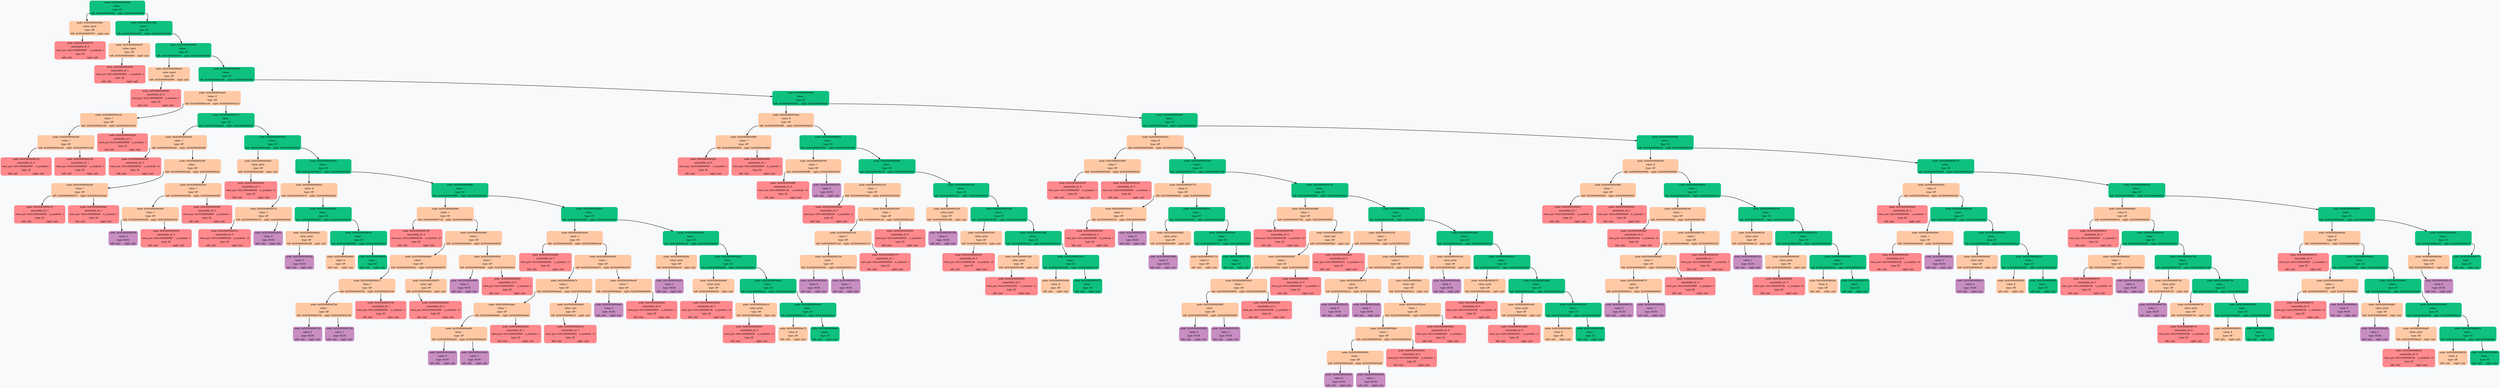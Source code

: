 digraph G {
	rankdir = HR;
	bgcolor="#F7F9FB"
	 node0x503000003f40 [shape=Mrecord; style=filled; color=" #0ec17f"; label =  "{node: 0x503000003f40 | value: ; | type: ST | {<left>left: 0x503000003fa0 | <right>right: 0x503000003fd0}  }" ];
	 node0x503000003f40:<left> -> node0x503000003fa0 [style=bold; weight=1000; ];
	 node0x503000003f40:<right> -> node0x503000003fd0 [style=bold; weight=1000; ];
	 node0x503000003fa0 [shape=Mrecord; style=filled; color=" #FFC9A5"; label =  "{node: 0x503000003fa0 | value: input | type: OP | {<left>left: 0x503000003f70 | <right>right: (nil)}  }" ];
	 node0x503000003fa0:<left> -> node0x503000003f70 [style=bold; weight=1000; ];
	 node0x503000003f70 [shape=Mrecord; style=filled; color="#FF898D"; label =  "{node: 0x503000003f70 | nametable_id: 0 | {start_pos: 0x51c000000087 | n_symbols: 1} | type: ID | {<left>left: (nil) | <right>right: (nil)}  }" ];
	 node0x503000003fd0 [shape=Mrecord; style=filled; color=" #0ec17f"; label =  "{node: 0x503000003fd0 | value: ; | type: ST | {<left>left: 0x503000004030 | <right>right: 0x503000004060}  }" ];
	 node0x503000003fd0:<left> -> node0x503000004030 [style=bold; weight=1000; ];
	 node0x503000003fd0:<right> -> node0x503000004060 [style=bold; weight=1000; ];
	 node0x503000004030 [shape=Mrecord; style=filled; color=" #FFC9A5"; label =  "{node: 0x503000004030 | value: input | type: OP | {<left>left: 0x503000004000 | <right>right: (nil)}  }" ];
	 node0x503000004030:<left> -> node0x503000004000 [style=bold; weight=1000; ];
	 node0x503000004000 [shape=Mrecord; style=filled; color="#FF898D"; label =  "{node: 0x503000004000 | nametable_id: 1 | {start_pos: 0x51c000000093 | n_symbols: 1} | type: ID | {<left>left: (nil) | <right>right: (nil)}  }" ];
	 node0x503000004060 [shape=Mrecord; style=filled; color=" #0ec17f"; label =  "{node: 0x503000004060 | value: ; | type: ST | {<left>left: 0x5030000040c0 | <right>right: 0x5030000040f0}  }" ];
	 node0x503000004060:<left> -> node0x5030000040c0 [style=bold; weight=1000; ];
	 node0x503000004060:<right> -> node0x5030000040f0 [style=bold; weight=1000; ];
	 node0x5030000040c0 [shape=Mrecord; style=filled; color=" #FFC9A5"; label =  "{node: 0x5030000040c0 | value: input | type: OP | {<left>left: 0x503000004090 | <right>right: (nil)}  }" ];
	 node0x5030000040c0:<left> -> node0x503000004090 [style=bold; weight=1000; ];
	 node0x503000004090 [shape=Mrecord; style=filled; color="#FF898D"; label =  "{node: 0x503000004090 | nametable_id: 2 | {start_pos: 0x51c00000009f | n_symbols: 1} | type: ID | {<left>left: (nil) | <right>right: (nil)}  }" ];
	 node0x5030000040f0 [shape=Mrecord; style=filled; color=" #0ec17f"; label =  "{node: 0x5030000040f0 | value: ; | type: ST | {<left>left: 0x503000004ed0 | <right>right: 0x503000004f00}  }" ];
	 node0x5030000040f0:<left> -> node0x503000004ed0 [style=bold; weight=1000; ];
	 node0x5030000040f0:<right> -> node0x503000004f00 [style=bold; weight=1000; ];
	 node0x503000004ed0 [shape=Mrecord; style=filled; color=" #FFC9A5"; label =  "{node: 0x503000004ed0 | value: if | type: OP | {<left>left: 0x5030000041e0 | <right>right: 0x503000004210}  }" ];
	 node0x503000004ed0:<left> -> node0x5030000041e0 [style=bold; weight=1000; ];
	 node0x503000004ed0:<right> -> node0x503000004210 [style=bold; weight=1000; ];
	 node0x5030000041e0 [shape=Mrecord; style=filled; color=" #FFC9A5"; label =  "{node: 0x5030000041e0 | value: * | type: OP | {<left>left: 0x503000004180 | <right>right: 0x5030000041b0}  }" ];
	 node0x5030000041e0:<left> -> node0x503000004180 [style=bold; weight=1000; ];
	 node0x5030000041e0:<right> -> node0x5030000041b0 [style=bold; weight=1000; ];
	 node0x503000004180 [shape=Mrecord; style=filled; color=" #FFC9A5"; label =  "{node: 0x503000004180 | value: * | type: OP | {<left>left: 0x503000004120 | <right>right: 0x503000004150}  }" ];
	 node0x503000004180:<left> -> node0x503000004120 [style=bold; weight=1000; ];
	 node0x503000004180:<right> -> node0x503000004150 [style=bold; weight=1000; ];
	 node0x503000004120 [shape=Mrecord; style=filled; color="#FF898D"; label =  "{node: 0x503000004120 | nametable_id: 0 | {start_pos: 0x51c000000087 | n_symbols: 1} | type: ID | {<left>left: (nil) | <right>right: (nil)}  }" ];
	 node0x503000004150 [shape=Mrecord; style=filled; color="#FF898D"; label =  "{node: 0x503000004150 | nametable_id: 1 | {start_pos: 0x51c000000093 | n_symbols: 1} | type: ID | {<left>left: (nil) | <right>right: (nil)}  }" ];
	 node0x5030000041b0 [shape=Mrecord; style=filled; color="#FF898D"; label =  "{node: 0x5030000041b0 | nametable_id: 2 | {start_pos: 0x51c00000009f | n_symbols: 1} | type: ID | {<left>left: (nil) | <right>right: (nil)}  }" ];
	 node0x503000004210 [shape=Mrecord; style=filled; color=" #0ec17f"; label =  "{node: 0x503000004210 | value: ; | type: ST | {<left>left: 0x503000004420 | <right>right: 0x503000004450}  }" ];
	 node0x503000004210:<left> -> node0x503000004420 [style=bold; weight=1000; ];
	 node0x503000004210:<right> -> node0x503000004450 [style=bold; weight=1000; ];
	 node0x503000004420 [shape=Mrecord; style=filled; color=" #FFC9A5"; label =  "{node: 0x503000004420 | value: = | type: OP | {<left>left: 0x503000004240 | <right>right: 0x5030000043f0}  }" ];
	 node0x503000004420:<left> -> node0x503000004240 [style=bold; weight=1000; ];
	 node0x503000004420:<right> -> node0x5030000043f0 [style=bold; weight=1000; ];
	 node0x503000004240 [shape=Mrecord; style=filled; color="#FF898D"; label =  "{node: 0x503000004240 | nametable_id: 3 | {start_pos: 0x51c0000000d3 | n_symbols: 12} | type: ID | {<left>left: (nil) | <right>right: (nil)}  }" ];
	 node0x5030000043f0 [shape=Mrecord; style=filled; color=" #FFC9A5"; label =  "{node: 0x5030000043f0 | value: - | type: OP | {<left>left: 0x5030000042d0 | <right>right: 0x5030000043c0}  }" ];
	 node0x5030000043f0:<left> -> node0x5030000042d0 [style=bold; weight=1000; ];
	 node0x5030000043f0:<right> -> node0x5030000043c0 [style=bold; weight=1000; ];
	 node0x5030000042d0 [shape=Mrecord; style=filled; color=" #FFC9A5"; label =  "{node: 0x5030000042d0 | value: * | type: OP | {<left>left: 0x503000004270 | <right>right: 0x5030000042a0}  }" ];
	 node0x5030000042d0:<left> -> node0x503000004270 [style=bold; weight=1000; ];
	 node0x5030000042d0:<right> -> node0x5030000042a0 [style=bold; weight=1000; ];
	 node0x503000004270 [shape=Mrecord; style=filled; color="#FF898D"; label =  "{node: 0x503000004270 | nametable_id: 1 | {start_pos: 0x51c000000093 | n_symbols: 1} | type: ID | {<left>left: (nil) | <right>right: (nil)}  }" ];
	 node0x5030000042a0 [shape=Mrecord; style=filled; color="#FF898D"; label =  "{node: 0x5030000042a0 | nametable_id: 1 | {start_pos: 0x51c000000093 | n_symbols: 1} | type: ID | {<left>left: (nil) | <right>right: (nil)}  }" ];
	 node0x5030000043c0 [shape=Mrecord; style=filled; color=" #FFC9A5"; label =  "{node: 0x5030000043c0 | value: * | type: OP | {<left>left: 0x503000004360 | <right>right: 0x503000004390}  }" ];
	 node0x5030000043c0:<left> -> node0x503000004360 [style=bold; weight=1000; ];
	 node0x5030000043c0:<right> -> node0x503000004390 [style=bold; weight=1000; ];
	 node0x503000004360 [shape=Mrecord; style=filled; color=" #FFC9A5"; label =  "{node: 0x503000004360 | value: * | type: OP | {<left>left: 0x503000004300 | <right>right: 0x503000004330}  }" ];
	 node0x503000004360:<left> -> node0x503000004300 [style=bold; weight=1000; ];
	 node0x503000004360:<right> -> node0x503000004330 [style=bold; weight=1000; ];
	 node0x503000004300 [shape=Mrecord; style=filled; color="#C88DC2"; label =  "{node: 0x503000004300 | value: 4 | type: NUM | {<left>left: (nil) | <right>right: (nil)}  }" ];
	 node0x503000004330 [shape=Mrecord; style=filled; color="#FF898D"; label =  "{node: 0x503000004330 | nametable_id: 0 | {start_pos: 0x51c000000087 | n_symbols: 1} | type: ID | {<left>left: (nil) | <right>right: (nil)}  }" ];
	 node0x503000004390 [shape=Mrecord; style=filled; color="#FF898D"; label =  "{node: 0x503000004390 | nametable_id: 2 | {start_pos: 0x51c00000009f | n_symbols: 1} | type: ID | {<left>left: (nil) | <right>right: (nil)}  }" ];
	 node0x503000004450 [shape=Mrecord; style=filled; color=" #0ec17f"; label =  "{node: 0x503000004450 | value: ; | type: ST | {<left>left: 0x5030000044b0 | <right>right: 0x5030000044e0}  }" ];
	 node0x503000004450:<left> -> node0x5030000044b0 [style=bold; weight=1000; ];
	 node0x503000004450:<right> -> node0x5030000044e0 [style=bold; weight=1000; ];
	 node0x5030000044b0 [shape=Mrecord; style=filled; color=" #FFC9A5"; label =  "{node: 0x5030000044b0 | value: print | type: OP | {<left>left: 0x503000004480 | <right>right: (nil)}  }" ];
	 node0x5030000044b0:<left> -> node0x503000004480 [style=bold; weight=1000; ];
	 node0x503000004480 [shape=Mrecord; style=filled; color="#FF898D"; label =  "{node: 0x503000004480 | nametable_id: 3 | {start_pos: 0x51c0000000d3 | n_symbols: 12} | type: ID | {<left>left: (nil) | <right>right: (nil)}  }" ];
	 node0x5030000044e0 [shape=Mrecord; style=filled; color=" #0ec17f"; label =  "{node: 0x5030000044e0 | value: ; | type: ST | {<left>left: 0x5030000046c0 | <right>right: 0x5030000046f0}  }" ];
	 node0x5030000044e0:<left> -> node0x5030000046c0 [style=bold; weight=1000; ];
	 node0x5030000044e0:<right> -> node0x5030000046f0 [style=bold; weight=1000; ];
	 node0x5030000046c0 [shape=Mrecord; style=filled; color=" #FFC9A5"; label =  "{node: 0x5030000046c0 | value: if | type: OP | {<left>left: 0x503000004570 | <right>right: 0x5030000045a0}  }" ];
	 node0x5030000046c0:<left> -> node0x503000004570 [style=bold; weight=1000; ];
	 node0x5030000046c0:<right> -> node0x5030000045a0 [style=bold; weight=1000; ];
	 node0x503000004570 [shape=Mrecord; style=filled; color=" #FFC9A5"; label =  "{node: 0x503000004570 | value: \> | type: OP | {<left>left: 0x503000004510 | <right>right: 0x503000004540}  }" ];
	 node0x503000004570:<left> -> node0x503000004510 [style=bold; weight=1000; ];
	 node0x503000004570:<right> -> node0x503000004540 [style=bold; weight=1000; ];
	 node0x503000004510 [shape=Mrecord; style=filled; color="#FF898D"; label =  "{node: 0x503000004510 | nametable_id: 3 | {start_pos: 0x51c0000000d3 | n_symbols: 12} | type: ID | {<left>left: (nil) | <right>right: (nil)}  }" ];
	 node0x503000004540 [shape=Mrecord; style=filled; color="#C88DC2"; label =  "{node: 0x503000004540 | value: 0 | type: NUM | {<left>left: (nil) | <right>right: (nil)}  }" ];
	 node0x5030000045a0 [shape=Mrecord; style=filled; color=" #0ec17f"; label =  "{node: 0x5030000045a0 | value: ; | type: ST | {<left>left: 0x503000004600 | <right>right: 0x503000004630}  }" ];
	 node0x5030000045a0:<left> -> node0x503000004600 [style=bold; weight=1000; ];
	 node0x5030000045a0:<right> -> node0x503000004630 [style=bold; weight=1000; ];
	 node0x503000004600 [shape=Mrecord; style=filled; color=" #FFC9A5"; label =  "{node: 0x503000004600 | value: print | type: OP | {<left>left: 0x5030000045d0 | <right>right: (nil)}  }" ];
	 node0x503000004600:<left> -> node0x5030000045d0 [style=bold; weight=1000; ];
	 node0x5030000045d0 [shape=Mrecord; style=filled; color="#C88DC2"; label =  "{node: 0x5030000045d0 | value: 0 | type: NUM | {<left>left: (nil) | <right>right: (nil)}  }" ];
	 node0x503000004630 [shape=Mrecord; style=filled; color=" #0ec17f"; label =  "{node: 0x503000004630 | value: ; | type: ST | {<left>left: 0x503000004660 | <right>right: 0x503000004690}  }" ];
	 node0x503000004630:<left> -> node0x503000004660 [style=bold; weight=1000; ];
	 node0x503000004630:<right> -> node0x503000004690 [style=bold; weight=1000; ];
	 node0x503000004660 [shape=Mrecord; style=filled; color=" #FFC9A5"; label =  "{node: 0x503000004660 | value: $ | type: OP | {<left>left: (nil) | <right>right: (nil)}  }" ];
	 node0x503000004690 [shape=Mrecord; style=filled; color=" #0ec17f"; label =  "{node: 0x503000004690 | value: ; | type: ST | {<left>left: (nil) | <right>right: (nil)}  }" ];
	 node0x5030000046f0 [shape=Mrecord; style=filled; color=" #0ec17f"; label =  "{node: 0x5030000046f0 | value: ; | type: ST | {<left>left: 0x503000004990 | <right>right: 0x5030000049c0}  }" ];
	 node0x5030000046f0:<left> -> node0x503000004990 [style=bold; weight=1000; ];
	 node0x5030000046f0:<right> -> node0x5030000049c0 [style=bold; weight=1000; ];
	 node0x503000004990 [shape=Mrecord; style=filled; color=" #FFC9A5"; label =  "{node: 0x503000004990 | value: = | type: OP | {<left>left: 0x503000004720 | <right>right: 0x503000004960}  }" ];
	 node0x503000004990:<left> -> node0x503000004720 [style=bold; weight=1000; ];
	 node0x503000004990:<right> -> node0x503000004960 [style=bold; weight=1000; ];
	 node0x503000004720 [shape=Mrecord; style=filled; color="#FF898D"; label =  "{node: 0x503000004720 | nametable_id: 4 | {start_pos: 0x51c00000019e | n_symbols: 10} | type: ID | {<left>left: (nil) | <right>right: (nil)}  }" ];
	 node0x503000004960 [shape=Mrecord; style=filled; color=" #FFC9A5"; label =  "{node: 0x503000004960 | value: / | type: OP | {<left>left: 0x5030000048a0 | <right>right: 0x503000004930}  }" ];
	 node0x503000004960:<left> -> node0x5030000048a0 [style=bold; weight=1000; ];
	 node0x503000004960:<right> -> node0x503000004930 [style=bold; weight=1000; ];
	 node0x5030000048a0 [shape=Mrecord; style=filled; color=" #FFC9A5"; label =  "{node: 0x5030000048a0 | value: - | type: OP | {<left>left: 0x503000004810 | <right>right: 0x503000004870}  }" ];
	 node0x5030000048a0:<left> -> node0x503000004810 [style=bold; weight=1000; ];
	 node0x5030000048a0:<right> -> node0x503000004870 [style=bold; weight=1000; ];
	 node0x503000004810 [shape=Mrecord; style=filled; color=" #FFC9A5"; label =  "{node: 0x503000004810 | value: * | type: OP | {<left>left: 0x5030000047b0 | <right>right: 0x5030000047e0}  }" ];
	 node0x503000004810:<left> -> node0x5030000047b0 [style=bold; weight=1000; ];
	 node0x503000004810:<right> -> node0x5030000047e0 [style=bold; weight=1000; ];
	 node0x5030000047b0 [shape=Mrecord; style=filled; color=" #FFC9A5"; label =  "{node: 0x5030000047b0 | value: - | type: OP | {<left>left: 0x503000004750 | <right>right: 0x503000004780}  }" ];
	 node0x5030000047b0:<left> -> node0x503000004750 [style=bold; weight=1000; ];
	 node0x5030000047b0:<right> -> node0x503000004780 [style=bold; weight=1000; ];
	 node0x503000004750 [shape=Mrecord; style=filled; color="#C88DC2"; label =  "{node: 0x503000004750 | value: 0 | type: NUM | {<left>left: (nil) | <right>right: (nil)}  }" ];
	 node0x503000004780 [shape=Mrecord; style=filled; color="#C88DC2"; label =  "{node: 0x503000004780 | value: 1 | type: NUM | {<left>left: (nil) | <right>right: (nil)}  }" ];
	 node0x5030000047e0 [shape=Mrecord; style=filled; color="#FF898D"; label =  "{node: 0x5030000047e0 | nametable_id: 1 | {start_pos: 0x51c000000093 | n_symbols: 1} | type: ID | {<left>left: (nil) | <right>right: (nil)}  }" ];
	 node0x503000004870 [shape=Mrecord; style=filled; color=" #FFC9A5"; label =  "{node: 0x503000004870 | value: sqrt | type: OP | {<left>left: 0x503000004840 | <right>right: (nil)}  }" ];
	 node0x503000004870:<left> -> node0x503000004840 [style=bold; weight=1000; ];
	 node0x503000004840 [shape=Mrecord; style=filled; color="#FF898D"; label =  "{node: 0x503000004840 | nametable_id: 3 | {start_pos: 0x51c0000000d3 | n_symbols: 12} | type: ID | {<left>left: (nil) | <right>right: (nil)}  }" ];
	 node0x503000004930 [shape=Mrecord; style=filled; color=" #FFC9A5"; label =  "{node: 0x503000004930 | value: * | type: OP | {<left>left: 0x5030000048d0 | <right>right: 0x503000004900}  }" ];
	 node0x503000004930:<left> -> node0x5030000048d0 [style=bold; weight=1000; ];
	 node0x503000004930:<right> -> node0x503000004900 [style=bold; weight=1000; ];
	 node0x5030000048d0 [shape=Mrecord; style=filled; color="#C88DC2"; label =  "{node: 0x5030000048d0 | value: 2 | type: NUM | {<left>left: (nil) | <right>right: (nil)}  }" ];
	 node0x503000004900 [shape=Mrecord; style=filled; color="#FF898D"; label =  "{node: 0x503000004900 | nametable_id: 0 | {start_pos: 0x51c000000087 | n_symbols: 1} | type: ID | {<left>left: (nil) | <right>right: (nil)}  }" ];
	 node0x5030000049c0 [shape=Mrecord; style=filled; color=" #0ec17f"; label =  "{node: 0x5030000049c0 | value: ; | type: ST | {<left>left: 0x503000004c60 | <right>right: 0x503000004c90}  }" ];
	 node0x5030000049c0:<left> -> node0x503000004c60 [style=bold; weight=1000; ];
	 node0x5030000049c0:<right> -> node0x503000004c90 [style=bold; weight=1000; ];
	 node0x503000004c60 [shape=Mrecord; style=filled; color=" #FFC9A5"; label =  "{node: 0x503000004c60 | value: = | type: OP | {<left>left: 0x5030000049f0 | <right>right: 0x503000004c30}  }" ];
	 node0x503000004c60:<left> -> node0x5030000049f0 [style=bold; weight=1000; ];
	 node0x503000004c60:<right> -> node0x503000004c30 [style=bold; weight=1000; ];
	 node0x5030000049f0 [shape=Mrecord; style=filled; color="#FF898D"; label =  "{node: 0x5030000049f0 | nametable_id: 5 | {start_pos: 0x51c000000201 | n_symbols: 11} | type: ID | {<left>left: (nil) | <right>right: (nil)}  }" ];
	 node0x503000004c30 [shape=Mrecord; style=filled; color=" #FFC9A5"; label =  "{node: 0x503000004c30 | value: / | type: OP | {<left>left: 0x503000004b70 | <right>right: 0x503000004c00}  }" ];
	 node0x503000004c30:<left> -> node0x503000004b70 [style=bold; weight=1000; ];
	 node0x503000004c30:<right> -> node0x503000004c00 [style=bold; weight=1000; ];
	 node0x503000004b70 [shape=Mrecord; style=filled; color=" #FFC9A5"; label =  "{node: 0x503000004b70 | value: + | type: OP | {<left>left: 0x503000004ae0 | <right>right: 0x503000004b40}  }" ];
	 node0x503000004b70:<left> -> node0x503000004ae0 [style=bold; weight=1000; ];
	 node0x503000004b70:<right> -> node0x503000004b40 [style=bold; weight=1000; ];
	 node0x503000004ae0 [shape=Mrecord; style=filled; color=" #FFC9A5"; label =  "{node: 0x503000004ae0 | value: * | type: OP | {<left>left: 0x503000004a80 | <right>right: 0x503000004ab0}  }" ];
	 node0x503000004ae0:<left> -> node0x503000004a80 [style=bold; weight=1000; ];
	 node0x503000004ae0:<right> -> node0x503000004ab0 [style=bold; weight=1000; ];
	 node0x503000004a80 [shape=Mrecord; style=filled; color=" #FFC9A5"; label =  "{node: 0x503000004a80 | value: - | type: OP | {<left>left: 0x503000004a20 | <right>right: 0x503000004a50}  }" ];
	 node0x503000004a80:<left> -> node0x503000004a20 [style=bold; weight=1000; ];
	 node0x503000004a80:<right> -> node0x503000004a50 [style=bold; weight=1000; ];
	 node0x503000004a20 [shape=Mrecord; style=filled; color="#C88DC2"; label =  "{node: 0x503000004a20 | value: 0 | type: NUM | {<left>left: (nil) | <right>right: (nil)}  }" ];
	 node0x503000004a50 [shape=Mrecord; style=filled; color="#C88DC2"; label =  "{node: 0x503000004a50 | value: 1 | type: NUM | {<left>left: (nil) | <right>right: (nil)}  }" ];
	 node0x503000004ab0 [shape=Mrecord; style=filled; color="#FF898D"; label =  "{node: 0x503000004ab0 | nametable_id: 1 | {start_pos: 0x51c000000093 | n_symbols: 1} | type: ID | {<left>left: (nil) | <right>right: (nil)}  }" ];
	 node0x503000004b40 [shape=Mrecord; style=filled; color=" #FFC9A5"; label =  "{node: 0x503000004b40 | value: sqrt | type: OP | {<left>left: 0x503000004b10 | <right>right: (nil)}  }" ];
	 node0x503000004b40:<left> -> node0x503000004b10 [style=bold; weight=1000; ];
	 node0x503000004b10 [shape=Mrecord; style=filled; color="#FF898D"; label =  "{node: 0x503000004b10 | nametable_id: 3 | {start_pos: 0x51c0000000d3 | n_symbols: 12} | type: ID | {<left>left: (nil) | <right>right: (nil)}  }" ];
	 node0x503000004c00 [shape=Mrecord; style=filled; color=" #FFC9A5"; label =  "{node: 0x503000004c00 | value: * | type: OP | {<left>left: 0x503000004ba0 | <right>right: 0x503000004bd0}  }" ];
	 node0x503000004c00:<left> -> node0x503000004ba0 [style=bold; weight=1000; ];
	 node0x503000004c00:<right> -> node0x503000004bd0 [style=bold; weight=1000; ];
	 node0x503000004ba0 [shape=Mrecord; style=filled; color="#C88DC2"; label =  "{node: 0x503000004ba0 | value: 2 | type: NUM | {<left>left: (nil) | <right>right: (nil)}  }" ];
	 node0x503000004bd0 [shape=Mrecord; style=filled; color="#FF898D"; label =  "{node: 0x503000004bd0 | nametable_id: 0 | {start_pos: 0x51c000000087 | n_symbols: 1} | type: ID | {<left>left: (nil) | <right>right: (nil)}  }" ];
	 node0x503000004c90 [shape=Mrecord; style=filled; color=" #0ec17f"; label =  "{node: 0x503000004c90 | value: ; | type: ST | {<left>left: 0x503000004cf0 | <right>right: 0x503000004d20}  }" ];
	 node0x503000004c90:<left> -> node0x503000004cf0 [style=bold; weight=1000; ];
	 node0x503000004c90:<right> -> node0x503000004d20 [style=bold; weight=1000; ];
	 node0x503000004cf0 [shape=Mrecord; style=filled; color=" #FFC9A5"; label =  "{node: 0x503000004cf0 | value: print | type: OP | {<left>left: 0x503000004cc0 | <right>right: (nil)}  }" ];
	 node0x503000004cf0:<left> -> node0x503000004cc0 [style=bold; weight=1000; ];
	 node0x503000004cc0 [shape=Mrecord; style=filled; color="#C88DC2"; label =  "{node: 0x503000004cc0 | value: 2 | type: NUM | {<left>left: (nil) | <right>right: (nil)}  }" ];
	 node0x503000004d20 [shape=Mrecord; style=filled; color=" #0ec17f"; label =  "{node: 0x503000004d20 | value: ; | type: ST | {<left>left: 0x503000004d80 | <right>right: 0x503000004db0}  }" ];
	 node0x503000004d20:<left> -> node0x503000004d80 [style=bold; weight=1000; ];
	 node0x503000004d20:<right> -> node0x503000004db0 [style=bold; weight=1000; ];
	 node0x503000004d80 [shape=Mrecord; style=filled; color=" #FFC9A5"; label =  "{node: 0x503000004d80 | value: print | type: OP | {<left>left: 0x503000004d50 | <right>right: (nil)}  }" ];
	 node0x503000004d80:<left> -> node0x503000004d50 [style=bold; weight=1000; ];
	 node0x503000004d50 [shape=Mrecord; style=filled; color="#FF898D"; label =  "{node: 0x503000004d50 | nametable_id: 4 | {start_pos: 0x51c00000019e | n_symbols: 10} | type: ID | {<left>left: (nil) | <right>right: (nil)}  }" ];
	 node0x503000004db0 [shape=Mrecord; style=filled; color=" #0ec17f"; label =  "{node: 0x503000004db0 | value: ; | type: ST | {<left>left: 0x503000004e10 | <right>right: 0x503000004e40}  }" ];
	 node0x503000004db0:<left> -> node0x503000004e10 [style=bold; weight=1000; ];
	 node0x503000004db0:<right> -> node0x503000004e40 [style=bold; weight=1000; ];
	 node0x503000004e10 [shape=Mrecord; style=filled; color=" #FFC9A5"; label =  "{node: 0x503000004e10 | value: print | type: OP | {<left>left: 0x503000004de0 | <right>right: (nil)}  }" ];
	 node0x503000004e10:<left> -> node0x503000004de0 [style=bold; weight=1000; ];
	 node0x503000004de0 [shape=Mrecord; style=filled; color="#FF898D"; label =  "{node: 0x503000004de0 | nametable_id: 5 | {start_pos: 0x51c000000201 | n_symbols: 11} | type: ID | {<left>left: (nil) | <right>right: (nil)}  }" ];
	 node0x503000004e40 [shape=Mrecord; style=filled; color=" #0ec17f"; label =  "{node: 0x503000004e40 | value: ; | type: ST | {<left>left: 0x503000004e70 | <right>right: 0x503000004ea0}  }" ];
	 node0x503000004e40:<left> -> node0x503000004e70 [style=bold; weight=1000; ];
	 node0x503000004e40:<right> -> node0x503000004ea0 [style=bold; weight=1000; ];
	 node0x503000004e70 [shape=Mrecord; style=filled; color=" #FFC9A5"; label =  "{node: 0x503000004e70 | value: $ | type: OP | {<left>left: (nil) | <right>right: (nil)}  }" ];
	 node0x503000004ea0 [shape=Mrecord; style=filled; color=" #0ec17f"; label =  "{node: 0x503000004ea0 | value: ; | type: ST | {<left>left: (nil) | <right>right: (nil)}  }" ];
	 node0x503000004f00 [shape=Mrecord; style=filled; color=" #0ec17f"; label =  "{node: 0x503000004f00 | value: ; | type: ST | {<left>left: 0x5030000054a0 | <right>right: 0x5030000054d0}  }" ];
	 node0x503000004f00:<left> -> node0x5030000054a0 [style=bold; weight=1000; ];
	 node0x503000004f00:<right> -> node0x5030000054d0 [style=bold; weight=1000; ];
	 node0x5030000054a0 [shape=Mrecord; style=filled; color=" #FFC9A5"; label =  "{node: 0x5030000054a0 | value: if | type: OP | {<left>left: 0x503000004f90 | <right>right: 0x503000004fc0}  }" ];
	 node0x5030000054a0:<left> -> node0x503000004f90 [style=bold; weight=1000; ];
	 node0x5030000054a0:<right> -> node0x503000004fc0 [style=bold; weight=1000; ];
	 node0x503000004f90 [shape=Mrecord; style=filled; color=" #FFC9A5"; label =  "{node: 0x503000004f90 | value: * | type: OP | {<left>left: 0x503000004f30 | <right>right: 0x503000004f60}  }" ];
	 node0x503000004f90:<left> -> node0x503000004f30 [style=bold; weight=1000; ];
	 node0x503000004f90:<right> -> node0x503000004f60 [style=bold; weight=1000; ];
	 node0x503000004f30 [shape=Mrecord; style=filled; color="#FF898D"; label =  "{node: 0x503000004f30 | nametable_id: 0 | {start_pos: 0x51c000000087 | n_symbols: 1} | type: ID | {<left>left: (nil) | <right>right: (nil)}  }" ];
	 node0x503000004f60 [shape=Mrecord; style=filled; color="#FF898D"; label =  "{node: 0x503000004f60 | nametable_id: 1 | {start_pos: 0x51c000000093 | n_symbols: 1} | type: ID | {<left>left: (nil) | <right>right: (nil)}  }" ];
	 node0x503000004fc0 [shape=Mrecord; style=filled; color=" #0ec17f"; label =  "{node: 0x503000004fc0 | value: ; | type: ST | {<left>left: 0x503000005050 | <right>right: 0x503000005080}  }" ];
	 node0x503000004fc0:<left> -> node0x503000005050 [style=bold; weight=1000; ];
	 node0x503000004fc0:<right> -> node0x503000005080 [style=bold; weight=1000; ];
	 node0x503000005050 [shape=Mrecord; style=filled; color=" #FFC9A5"; label =  "{node: 0x503000005050 | value: = | type: OP | {<left>left: 0x503000004ff0 | <right>right: 0x503000005020}  }" ];
	 node0x503000005050:<left> -> node0x503000004ff0 [style=bold; weight=1000; ];
	 node0x503000005050:<right> -> node0x503000005020 [style=bold; weight=1000; ];
	 node0x503000004ff0 [shape=Mrecord; style=filled; color="#FF898D"; label =  "{node: 0x503000004ff0 | nametable_id: 4 | {start_pos: 0x51c00000019e | n_symbols: 10} | type: ID | {<left>left: (nil) | <right>right: (nil)}  }" ];
	 node0x503000005020 [shape=Mrecord; style=filled; color="#C88DC2"; label =  "{node: 0x503000005020 | value: 0 | type: NUM | {<left>left: (nil) | <right>right: (nil)}  }" ];
	 node0x503000005080 [shape=Mrecord; style=filled; color=" #0ec17f"; label =  "{node: 0x503000005080 | value: ; | type: ST | {<left>left: 0x503000005230 | <right>right: 0x503000005260}  }" ];
	 node0x503000005080:<left> -> node0x503000005230 [style=bold; weight=1000; ];
	 node0x503000005080:<right> -> node0x503000005260 [style=bold; weight=1000; ];
	 node0x503000005230 [shape=Mrecord; style=filled; color=" #FFC9A5"; label =  "{node: 0x503000005230 | value: = | type: OP | {<left>left: 0x5030000050b0 | <right>right: 0x503000005200}  }" ];
	 node0x503000005230:<left> -> node0x5030000050b0 [style=bold; weight=1000; ];
	 node0x503000005230:<right> -> node0x503000005200 [style=bold; weight=1000; ];
	 node0x5030000050b0 [shape=Mrecord; style=filled; color="#FF898D"; label =  "{node: 0x5030000050b0 | nametable_id: 5 | {start_pos: 0x51c000000201 | n_symbols: 11} | type: ID | {<left>left: (nil) | <right>right: (nil)}  }" ];
	 node0x503000005200 [shape=Mrecord; style=filled; color=" #FFC9A5"; label =  "{node: 0x503000005200 | value: / | type: OP | {<left>left: 0x5030000051a0 | <right>right: 0x5030000051d0}  }" ];
	 node0x503000005200:<left> -> node0x5030000051a0 [style=bold; weight=1000; ];
	 node0x503000005200:<right> -> node0x5030000051d0 [style=bold; weight=1000; ];
	 node0x5030000051a0 [shape=Mrecord; style=filled; color=" #FFC9A5"; label =  "{node: 0x5030000051a0 | value: * | type: OP | {<left>left: 0x503000005140 | <right>right: 0x503000005170}  }" ];
	 node0x5030000051a0:<left> -> node0x503000005140 [style=bold; weight=1000; ];
	 node0x5030000051a0:<right> -> node0x503000005170 [style=bold; weight=1000; ];
	 node0x503000005140 [shape=Mrecord; style=filled; color=" #FFC9A5"; label =  "{node: 0x503000005140 | value: - | type: OP | {<left>left: 0x5030000050e0 | <right>right: 0x503000005110}  }" ];
	 node0x503000005140:<left> -> node0x5030000050e0 [style=bold; weight=1000; ];
	 node0x503000005140:<right> -> node0x503000005110 [style=bold; weight=1000; ];
	 node0x5030000050e0 [shape=Mrecord; style=filled; color="#C88DC2"; label =  "{node: 0x5030000050e0 | value: 0 | type: NUM | {<left>left: (nil) | <right>right: (nil)}  }" ];
	 node0x503000005110 [shape=Mrecord; style=filled; color="#C88DC2"; label =  "{node: 0x503000005110 | value: 1 | type: NUM | {<left>left: (nil) | <right>right: (nil)}  }" ];
	 node0x503000005170 [shape=Mrecord; style=filled; color="#FF898D"; label =  "{node: 0x503000005170 | nametable_id: 1 | {start_pos: 0x51c000000093 | n_symbols: 1} | type: ID | {<left>left: (nil) | <right>right: (nil)}  }" ];
	 node0x5030000051d0 [shape=Mrecord; style=filled; color="#FF898D"; label =  "{node: 0x5030000051d0 | nametable_id: 0 | {start_pos: 0x51c000000087 | n_symbols: 1} | type: ID | {<left>left: (nil) | <right>right: (nil)}  }" ];
	 node0x503000005260 [shape=Mrecord; style=filled; color=" #0ec17f"; label =  "{node: 0x503000005260 | value: ; | type: ST | {<left>left: 0x5030000052c0 | <right>right: 0x5030000052f0}  }" ];
	 node0x503000005260:<left> -> node0x5030000052c0 [style=bold; weight=1000; ];
	 node0x503000005260:<right> -> node0x5030000052f0 [style=bold; weight=1000; ];
	 node0x5030000052c0 [shape=Mrecord; style=filled; color=" #FFC9A5"; label =  "{node: 0x5030000052c0 | value: print | type: OP | {<left>left: 0x503000005290 | <right>right: (nil)}  }" ];
	 node0x5030000052c0:<left> -> node0x503000005290 [style=bold; weight=1000; ];
	 node0x503000005290 [shape=Mrecord; style=filled; color="#C88DC2"; label =  "{node: 0x503000005290 | value: 2 | type: NUM | {<left>left: (nil) | <right>right: (nil)}  }" ];
	 node0x5030000052f0 [shape=Mrecord; style=filled; color=" #0ec17f"; label =  "{node: 0x5030000052f0 | value: ; | type: ST | {<left>left: 0x503000005350 | <right>right: 0x503000005380}  }" ];
	 node0x5030000052f0:<left> -> node0x503000005350 [style=bold; weight=1000; ];
	 node0x5030000052f0:<right> -> node0x503000005380 [style=bold; weight=1000; ];
	 node0x503000005350 [shape=Mrecord; style=filled; color=" #FFC9A5"; label =  "{node: 0x503000005350 | value: print | type: OP | {<left>left: 0x503000005320 | <right>right: (nil)}  }" ];
	 node0x503000005350:<left> -> node0x503000005320 [style=bold; weight=1000; ];
	 node0x503000005320 [shape=Mrecord; style=filled; color="#FF898D"; label =  "{node: 0x503000005320 | nametable_id: 4 | {start_pos: 0x51c00000019e | n_symbols: 10} | type: ID | {<left>left: (nil) | <right>right: (nil)}  }" ];
	 node0x503000005380 [shape=Mrecord; style=filled; color=" #0ec17f"; label =  "{node: 0x503000005380 | value: ; | type: ST | {<left>left: 0x5030000053e0 | <right>right: 0x503000005410}  }" ];
	 node0x503000005380:<left> -> node0x5030000053e0 [style=bold; weight=1000; ];
	 node0x503000005380:<right> -> node0x503000005410 [style=bold; weight=1000; ];
	 node0x5030000053e0 [shape=Mrecord; style=filled; color=" #FFC9A5"; label =  "{node: 0x5030000053e0 | value: print | type: OP | {<left>left: 0x5030000053b0 | <right>right: (nil)}  }" ];
	 node0x5030000053e0:<left> -> node0x5030000053b0 [style=bold; weight=1000; ];
	 node0x5030000053b0 [shape=Mrecord; style=filled; color="#FF898D"; label =  "{node: 0x5030000053b0 | nametable_id: 5 | {start_pos: 0x51c000000201 | n_symbols: 11} | type: ID | {<left>left: (nil) | <right>right: (nil)}  }" ];
	 node0x503000005410 [shape=Mrecord; style=filled; color=" #0ec17f"; label =  "{node: 0x503000005410 | value: ; | type: ST | {<left>left: 0x503000005440 | <right>right: 0x503000005470}  }" ];
	 node0x503000005410:<left> -> node0x503000005440 [style=bold; weight=1000; ];
	 node0x503000005410:<right> -> node0x503000005470 [style=bold; weight=1000; ];
	 node0x503000005440 [shape=Mrecord; style=filled; color=" #FFC9A5"; label =  "{node: 0x503000005440 | value: $ | type: OP | {<left>left: (nil) | <right>right: (nil)}  }" ];
	 node0x503000005470 [shape=Mrecord; style=filled; color=" #0ec17f"; label =  "{node: 0x503000005470 | value: ; | type: ST | {<left>left: (nil) | <right>right: (nil)}  }" ];
	 node0x5030000054d0 [shape=Mrecord; style=filled; color=" #0ec17f"; label =  "{node: 0x5030000054d0 | value: ; | type: ST | {<left>left: 0x503000005ec0 | <right>right: 0x503000005ef0}  }" ];
	 node0x5030000054d0:<left> -> node0x503000005ec0 [style=bold; weight=1000; ];
	 node0x5030000054d0:<right> -> node0x503000005ef0 [style=bold; weight=1000; ];
	 node0x503000005ec0 [shape=Mrecord; style=filled; color=" #FFC9A5"; label =  "{node: 0x503000005ec0 | value: if | type: OP | {<left>left: 0x503000005560 | <right>right: 0x503000005590}  }" ];
	 node0x503000005ec0:<left> -> node0x503000005560 [style=bold; weight=1000; ];
	 node0x503000005ec0:<right> -> node0x503000005590 [style=bold; weight=1000; ];
	 node0x503000005560 [shape=Mrecord; style=filled; color=" #FFC9A5"; label =  "{node: 0x503000005560 | value: * | type: OP | {<left>left: 0x503000005500 | <right>right: 0x503000005530}  }" ];
	 node0x503000005560:<left> -> node0x503000005500 [style=bold; weight=1000; ];
	 node0x503000005560:<right> -> node0x503000005530 [style=bold; weight=1000; ];
	 node0x503000005500 [shape=Mrecord; style=filled; color="#FF898D"; label =  "{node: 0x503000005500 | nametable_id: 0 | {start_pos: 0x51c000000087 | n_symbols: 1} | type: ID | {<left>left: (nil) | <right>right: (nil)}  }" ];
	 node0x503000005530 [shape=Mrecord; style=filled; color="#FF898D"; label =  "{node: 0x503000005530 | nametable_id: 2 | {start_pos: 0x51c00000009f | n_symbols: 1} | type: ID | {<left>left: (nil) | <right>right: (nil)}  }" ];
	 node0x503000005590 [shape=Mrecord; style=filled; color=" #0ec17f"; label =  "{node: 0x503000005590 | value: ; | type: ST | {<left>left: 0x503000005770 | <right>right: 0x5030000057a0}  }" ];
	 node0x503000005590:<left> -> node0x503000005770 [style=bold; weight=1000; ];
	 node0x503000005590:<right> -> node0x5030000057a0 [style=bold; weight=1000; ];
	 node0x503000005770 [shape=Mrecord; style=filled; color=" #FFC9A5"; label =  "{node: 0x503000005770 | value: if | type: OP | {<left>left: 0x503000005620 | <right>right: 0x503000005650}  }" ];
	 node0x503000005770:<left> -> node0x503000005620 [style=bold; weight=1000; ];
	 node0x503000005770:<right> -> node0x503000005650 [style=bold; weight=1000; ];
	 node0x503000005620 [shape=Mrecord; style=filled; color=" #FFC9A5"; label =  "{node: 0x503000005620 | value: \< | type: OP | {<left>left: 0x5030000055c0 | <right>right: 0x5030000055f0}  }" ];
	 node0x503000005620:<left> -> node0x5030000055c0 [style=bold; weight=1000; ];
	 node0x503000005620:<right> -> node0x5030000055f0 [style=bold; weight=1000; ];
	 node0x5030000055c0 [shape=Mrecord; style=filled; color="#FF898D"; label =  "{node: 0x5030000055c0 | nametable_id: 2 | {start_pos: 0x51c00000009f | n_symbols: 1} | type: ID | {<left>left: (nil) | <right>right: (nil)}  }" ];
	 node0x5030000055f0 [shape=Mrecord; style=filled; color="#C88DC2"; label =  "{node: 0x5030000055f0 | value: 0 | type: NUM | {<left>left: (nil) | <right>right: (nil)}  }" ];
	 node0x503000005650 [shape=Mrecord; style=filled; color=" #0ec17f"; label =  "{node: 0x503000005650 | value: ; | type: ST | {<left>left: 0x5030000056b0 | <right>right: 0x5030000056e0}  }" ];
	 node0x503000005650:<left> -> node0x5030000056b0 [style=bold; weight=1000; ];
	 node0x503000005650:<right> -> node0x5030000056e0 [style=bold; weight=1000; ];
	 node0x5030000056b0 [shape=Mrecord; style=filled; color=" #FFC9A5"; label =  "{node: 0x5030000056b0 | value: print | type: OP | {<left>left: 0x503000005680 | <right>right: (nil)}  }" ];
	 node0x5030000056b0:<left> -> node0x503000005680 [style=bold; weight=1000; ];
	 node0x503000005680 [shape=Mrecord; style=filled; color="#C88DC2"; label =  "{node: 0x503000005680 | value: 0 | type: NUM | {<left>left: (nil) | <right>right: (nil)}  }" ];
	 node0x5030000056e0 [shape=Mrecord; style=filled; color=" #0ec17f"; label =  "{node: 0x5030000056e0 | value: ; | type: ST | {<left>left: 0x503000005710 | <right>right: 0x503000005740}  }" ];
	 node0x5030000056e0:<left> -> node0x503000005710 [style=bold; weight=1000; ];
	 node0x5030000056e0:<right> -> node0x503000005740 [style=bold; weight=1000; ];
	 node0x503000005710 [shape=Mrecord; style=filled; color=" #FFC9A5"; label =  "{node: 0x503000005710 | value: $ | type: OP | {<left>left: (nil) | <right>right: (nil)}  }" ];
	 node0x503000005740 [shape=Mrecord; style=filled; color=" #0ec17f"; label =  "{node: 0x503000005740 | value: ; | type: ST | {<left>left: (nil) | <right>right: (nil)}  }" ];
	 node0x5030000057a0 [shape=Mrecord; style=filled; color=" #0ec17f"; label =  "{node: 0x5030000057a0 | value: ; | type: ST | {<left>left: 0x503000005980 | <right>right: 0x5030000059b0}  }" ];
	 node0x5030000057a0:<left> -> node0x503000005980 [style=bold; weight=1000; ];
	 node0x5030000057a0:<right> -> node0x5030000059b0 [style=bold; weight=1000; ];
	 node0x503000005980 [shape=Mrecord; style=filled; color=" #FFC9A5"; label =  "{node: 0x503000005980 | value: = | type: OP | {<left>left: 0x5030000057d0 | <right>right: 0x503000005950}  }" ];
	 node0x503000005980:<left> -> node0x5030000057d0 [style=bold; weight=1000; ];
	 node0x503000005980:<right> -> node0x503000005950 [style=bold; weight=1000; ];
	 node0x5030000057d0 [shape=Mrecord; style=filled; color="#FF898D"; label =  "{node: 0x5030000057d0 | nametable_id: 4 | {start_pos: 0x51c00000019e | n_symbols: 10} | type: ID | {<left>left: (nil) | <right>right: (nil)}  }" ];
	 node0x503000005950 [shape=Mrecord; style=filled; color=" #FFC9A5"; label =  "{node: 0x503000005950 | value: sqrt | type: OP | {<left>left: 0x503000005920 | <right>right: (nil)}  }" ];
	 node0x503000005950:<left> -> node0x503000005920 [style=bold; weight=1000; ];
	 node0x503000005920 [shape=Mrecord; style=filled; color=" #FFC9A5"; label =  "{node: 0x503000005920 | value: / | type: OP | {<left>left: 0x5030000058c0 | <right>right: 0x5030000058f0}  }" ];
	 node0x503000005920:<left> -> node0x5030000058c0 [style=bold; weight=1000; ];
	 node0x503000005920:<right> -> node0x5030000058f0 [style=bold; weight=1000; ];
	 node0x5030000058c0 [shape=Mrecord; style=filled; color=" #FFC9A5"; label =  "{node: 0x5030000058c0 | value: * | type: OP | {<left>left: 0x503000005860 | <right>right: 0x503000005890}  }" ];
	 node0x5030000058c0:<left> -> node0x503000005860 [style=bold; weight=1000; ];
	 node0x5030000058c0:<right> -> node0x503000005890 [style=bold; weight=1000; ];
	 node0x503000005860 [shape=Mrecord; style=filled; color=" #FFC9A5"; label =  "{node: 0x503000005860 | value: - | type: OP | {<left>left: 0x503000005800 | <right>right: 0x503000005830}  }" ];
	 node0x503000005860:<left> -> node0x503000005800 [style=bold; weight=1000; ];
	 node0x503000005860:<right> -> node0x503000005830 [style=bold; weight=1000; ];
	 node0x503000005800 [shape=Mrecord; style=filled; color="#C88DC2"; label =  "{node: 0x503000005800 | value: 0 | type: NUM | {<left>left: (nil) | <right>right: (nil)}  }" ];
	 node0x503000005830 [shape=Mrecord; style=filled; color="#C88DC2"; label =  "{node: 0x503000005830 | value: 1 | type: NUM | {<left>left: (nil) | <right>right: (nil)}  }" ];
	 node0x503000005890 [shape=Mrecord; style=filled; color="#FF898D"; label =  "{node: 0x503000005890 | nametable_id: 2 | {start_pos: 0x51c00000009f | n_symbols: 1} | type: ID | {<left>left: (nil) | <right>right: (nil)}  }" ];
	 node0x5030000058f0 [shape=Mrecord; style=filled; color="#FF898D"; label =  "{node: 0x5030000058f0 | nametable_id: 0 | {start_pos: 0x51c000000087 | n_symbols: 1} | type: ID | {<left>left: (nil) | <right>right: (nil)}  }" ];
	 node0x5030000059b0 [shape=Mrecord; style=filled; color=" #0ec17f"; label =  "{node: 0x5030000059b0 | value: ; | type: ST | {<left>left: 0x503000005c50 | <right>right: 0x503000005c80}  }" ];
	 node0x5030000059b0:<left> -> node0x503000005c50 [style=bold; weight=1000; ];
	 node0x5030000059b0:<right> -> node0x503000005c80 [style=bold; weight=1000; ];
	 node0x503000005c50 [shape=Mrecord; style=filled; color=" #FFC9A5"; label =  "{node: 0x503000005c50 | value: = | type: OP | {<left>left: 0x5030000059e0 | <right>right: 0x503000005c20}  }" ];
	 node0x503000005c50:<left> -> node0x5030000059e0 [style=bold; weight=1000; ];
	 node0x503000005c50:<right> -> node0x503000005c20 [style=bold; weight=1000; ];
	 node0x5030000059e0 [shape=Mrecord; style=filled; color="#FF898D"; label =  "{node: 0x5030000059e0 | nametable_id: 5 | {start_pos: 0x51c000000201 | n_symbols: 11} | type: ID | {<left>left: (nil) | <right>right: (nil)}  }" ];
	 node0x503000005c20 [shape=Mrecord; style=filled; color=" #FFC9A5"; label =  "{node: 0x503000005c20 | value: * | type: OP | {<left>left: 0x503000005a70 | <right>right: 0x503000005bf0}  }" ];
	 node0x503000005c20:<left> -> node0x503000005a70 [style=bold; weight=1000; ];
	 node0x503000005c20:<right> -> node0x503000005bf0 [style=bold; weight=1000; ];
	 node0x503000005a70 [shape=Mrecord; style=filled; color=" #FFC9A5"; label =  "{node: 0x503000005a70 | value: - | type: OP | {<left>left: 0x503000005a10 | <right>right: 0x503000005a40}  }" ];
	 node0x503000005a70:<left> -> node0x503000005a10 [style=bold; weight=1000; ];
	 node0x503000005a70:<right> -> node0x503000005a40 [style=bold; weight=1000; ];
	 node0x503000005a10 [shape=Mrecord; style=filled; color="#C88DC2"; label =  "{node: 0x503000005a10 | value: 0 | type: NUM | {<left>left: (nil) | <right>right: (nil)}  }" ];
	 node0x503000005a40 [shape=Mrecord; style=filled; color="#C88DC2"; label =  "{node: 0x503000005a40 | value: 1 | type: NUM | {<left>left: (nil) | <right>right: (nil)}  }" ];
	 node0x503000005bf0 [shape=Mrecord; style=filled; color=" #FFC9A5"; label =  "{node: 0x503000005bf0 | value: sqrt | type: OP | {<left>left: 0x503000005bc0 | <right>right: (nil)}  }" ];
	 node0x503000005bf0:<left> -> node0x503000005bc0 [style=bold; weight=1000; ];
	 node0x503000005bc0 [shape=Mrecord; style=filled; color=" #FFC9A5"; label =  "{node: 0x503000005bc0 | value: / | type: OP | {<left>left: 0x503000005b60 | <right>right: 0x503000005b90}  }" ];
	 node0x503000005bc0:<left> -> node0x503000005b60 [style=bold; weight=1000; ];
	 node0x503000005bc0:<right> -> node0x503000005b90 [style=bold; weight=1000; ];
	 node0x503000005b60 [shape=Mrecord; style=filled; color=" #FFC9A5"; label =  "{node: 0x503000005b60 | value: * | type: OP | {<left>left: 0x503000005b00 | <right>right: 0x503000005b30}  }" ];
	 node0x503000005b60:<left> -> node0x503000005b00 [style=bold; weight=1000; ];
	 node0x503000005b60:<right> -> node0x503000005b30 [style=bold; weight=1000; ];
	 node0x503000005b00 [shape=Mrecord; style=filled; color=" #FFC9A5"; label =  "{node: 0x503000005b00 | value: - | type: OP | {<left>left: 0x503000005aa0 | <right>right: 0x503000005ad0}  }" ];
	 node0x503000005b00:<left> -> node0x503000005aa0 [style=bold; weight=1000; ];
	 node0x503000005b00:<right> -> node0x503000005ad0 [style=bold; weight=1000; ];
	 node0x503000005aa0 [shape=Mrecord; style=filled; color="#C88DC2"; label =  "{node: 0x503000005aa0 | value: 0 | type: NUM | {<left>left: (nil) | <right>right: (nil)}  }" ];
	 node0x503000005ad0 [shape=Mrecord; style=filled; color="#C88DC2"; label =  "{node: 0x503000005ad0 | value: 1 | type: NUM | {<left>left: (nil) | <right>right: (nil)}  }" ];
	 node0x503000005b30 [shape=Mrecord; style=filled; color="#FF898D"; label =  "{node: 0x503000005b30 | nametable_id: 2 | {start_pos: 0x51c00000009f | n_symbols: 1} | type: ID | {<left>left: (nil) | <right>right: (nil)}  }" ];
	 node0x503000005b90 [shape=Mrecord; style=filled; color="#FF898D"; label =  "{node: 0x503000005b90 | nametable_id: 0 | {start_pos: 0x51c000000087 | n_symbols: 1} | type: ID | {<left>left: (nil) | <right>right: (nil)}  }" ];
	 node0x503000005c80 [shape=Mrecord; style=filled; color=" #0ec17f"; label =  "{node: 0x503000005c80 | value: ; | type: ST | {<left>left: 0x503000005ce0 | <right>right: 0x503000005d10}  }" ];
	 node0x503000005c80:<left> -> node0x503000005ce0 [style=bold; weight=1000; ];
	 node0x503000005c80:<right> -> node0x503000005d10 [style=bold; weight=1000; ];
	 node0x503000005ce0 [shape=Mrecord; style=filled; color=" #FFC9A5"; label =  "{node: 0x503000005ce0 | value: print | type: OP | {<left>left: 0x503000005cb0 | <right>right: (nil)}  }" ];
	 node0x503000005ce0:<left> -> node0x503000005cb0 [style=bold; weight=1000; ];
	 node0x503000005cb0 [shape=Mrecord; style=filled; color="#C88DC2"; label =  "{node: 0x503000005cb0 | value: 2 | type: NUM | {<left>left: (nil) | <right>right: (nil)}  }" ];
	 node0x503000005d10 [shape=Mrecord; style=filled; color=" #0ec17f"; label =  "{node: 0x503000005d10 | value: ; | type: ST | {<left>left: 0x503000005d70 | <right>right: 0x503000005da0}  }" ];
	 node0x503000005d10:<left> -> node0x503000005d70 [style=bold; weight=1000; ];
	 node0x503000005d10:<right> -> node0x503000005da0 [style=bold; weight=1000; ];
	 node0x503000005d70 [shape=Mrecord; style=filled; color=" #FFC9A5"; label =  "{node: 0x503000005d70 | value: print | type: OP | {<left>left: 0x503000005d40 | <right>right: (nil)}  }" ];
	 node0x503000005d70:<left> -> node0x503000005d40 [style=bold; weight=1000; ];
	 node0x503000005d40 [shape=Mrecord; style=filled; color="#FF898D"; label =  "{node: 0x503000005d40 | nametable_id: 4 | {start_pos: 0x51c00000019e | n_symbols: 10} | type: ID | {<left>left: (nil) | <right>right: (nil)}  }" ];
	 node0x503000005da0 [shape=Mrecord; style=filled; color=" #0ec17f"; label =  "{node: 0x503000005da0 | value: ; | type: ST | {<left>left: 0x503000005e00 | <right>right: 0x503000005e30}  }" ];
	 node0x503000005da0:<left> -> node0x503000005e00 [style=bold; weight=1000; ];
	 node0x503000005da0:<right> -> node0x503000005e30 [style=bold; weight=1000; ];
	 node0x503000005e00 [shape=Mrecord; style=filled; color=" #FFC9A5"; label =  "{node: 0x503000005e00 | value: print | type: OP | {<left>left: 0x503000005dd0 | <right>right: (nil)}  }" ];
	 node0x503000005e00:<left> -> node0x503000005dd0 [style=bold; weight=1000; ];
	 node0x503000005dd0 [shape=Mrecord; style=filled; color="#FF898D"; label =  "{node: 0x503000005dd0 | nametable_id: 5 | {start_pos: 0x51c000000201 | n_symbols: 11} | type: ID | {<left>left: (nil) | <right>right: (nil)}  }" ];
	 node0x503000005e30 [shape=Mrecord; style=filled; color=" #0ec17f"; label =  "{node: 0x503000005e30 | value: ; | type: ST | {<left>left: 0x503000005e60 | <right>right: 0x503000005e90}  }" ];
	 node0x503000005e30:<left> -> node0x503000005e60 [style=bold; weight=1000; ];
	 node0x503000005e30:<right> -> node0x503000005e90 [style=bold; weight=1000; ];
	 node0x503000005e60 [shape=Mrecord; style=filled; color=" #FFC9A5"; label =  "{node: 0x503000005e60 | value: $ | type: OP | {<left>left: (nil) | <right>right: (nil)}  }" ];
	 node0x503000005e90 [shape=Mrecord; style=filled; color=" #0ec17f"; label =  "{node: 0x503000005e90 | value: ; | type: ST | {<left>left: (nil) | <right>right: (nil)}  }" ];
	 node0x503000005ef0 [shape=Mrecord; style=filled; color=" #0ec17f"; label =  "{node: 0x503000005ef0 | value: ; | type: ST | {<left>left: 0x503000006340 | <right>right: 0x503000006370}  }" ];
	 node0x503000005ef0:<left> -> node0x503000006340 [style=bold; weight=1000; ];
	 node0x503000005ef0:<right> -> node0x503000006370 [style=bold; weight=1000; ];
	 node0x503000006340 [shape=Mrecord; style=filled; color=" #FFC9A5"; label =  "{node: 0x503000006340 | value: if | type: OP | {<left>left: 0x503000005f80 | <right>right: 0x503000005fb0}  }" ];
	 node0x503000006340:<left> -> node0x503000005f80 [style=bold; weight=1000; ];
	 node0x503000006340:<right> -> node0x503000005fb0 [style=bold; weight=1000; ];
	 node0x503000005f80 [shape=Mrecord; style=filled; color=" #FFC9A5"; label =  "{node: 0x503000005f80 | value: * | type: OP | {<left>left: 0x503000005f20 | <right>right: 0x503000005f50}  }" ];
	 node0x503000005f80:<left> -> node0x503000005f20 [style=bold; weight=1000; ];
	 node0x503000005f80:<right> -> node0x503000005f50 [style=bold; weight=1000; ];
	 node0x503000005f20 [shape=Mrecord; style=filled; color="#FF898D"; label =  "{node: 0x503000005f20 | nametable_id: 1 | {start_pos: 0x51c000000093 | n_symbols: 1} | type: ID | {<left>left: (nil) | <right>right: (nil)}  }" ];
	 node0x503000005f50 [shape=Mrecord; style=filled; color="#FF898D"; label =  "{node: 0x503000005f50 | nametable_id: 2 | {start_pos: 0x51c00000009f | n_symbols: 1} | type: ID | {<left>left: (nil) | <right>right: (nil)}  }" ];
	 node0x503000005fb0 [shape=Mrecord; style=filled; color=" #0ec17f"; label =  "{node: 0x503000005fb0 | value: ; | type: ST | {<left>left: 0x503000006160 | <right>right: 0x503000006190}  }" ];
	 node0x503000005fb0:<left> -> node0x503000006160 [style=bold; weight=1000; ];
	 node0x503000005fb0:<right> -> node0x503000006190 [style=bold; weight=1000; ];
	 node0x503000006160 [shape=Mrecord; style=filled; color=" #FFC9A5"; label =  "{node: 0x503000006160 | value: = | type: OP | {<left>left: 0x503000005fe0 | <right>right: 0x503000006130}  }" ];
	 node0x503000006160:<left> -> node0x503000005fe0 [style=bold; weight=1000; ];
	 node0x503000006160:<right> -> node0x503000006130 [style=bold; weight=1000; ];
	 node0x503000005fe0 [shape=Mrecord; style=filled; color="#FF898D"; label =  "{node: 0x503000005fe0 | nametable_id: 4 | {start_pos: 0x51c00000019e | n_symbols: 10} | type: ID | {<left>left: (nil) | <right>right: (nil)}  }" ];
	 node0x503000006130 [shape=Mrecord; style=filled; color=" #FFC9A5"; label =  "{node: 0x503000006130 | value: / | type: OP | {<left>left: 0x5030000060d0 | <right>right: 0x503000006100}  }" ];
	 node0x503000006130:<left> -> node0x5030000060d0 [style=bold; weight=1000; ];
	 node0x503000006130:<right> -> node0x503000006100 [style=bold; weight=1000; ];
	 node0x5030000060d0 [shape=Mrecord; style=filled; color=" #FFC9A5"; label =  "{node: 0x5030000060d0 | value: * | type: OP | {<left>left: 0x503000006070 | <right>right: 0x5030000060a0}  }" ];
	 node0x5030000060d0:<left> -> node0x503000006070 [style=bold; weight=1000; ];
	 node0x5030000060d0:<right> -> node0x5030000060a0 [style=bold; weight=1000; ];
	 node0x503000006070 [shape=Mrecord; style=filled; color=" #FFC9A5"; label =  "{node: 0x503000006070 | value: - | type: OP | {<left>left: 0x503000006010 | <right>right: 0x503000006040}  }" ];
	 node0x503000006070:<left> -> node0x503000006010 [style=bold; weight=1000; ];
	 node0x503000006070:<right> -> node0x503000006040 [style=bold; weight=1000; ];
	 node0x503000006010 [shape=Mrecord; style=filled; color="#C88DC2"; label =  "{node: 0x503000006010 | value: 0 | type: NUM | {<left>left: (nil) | <right>right: (nil)}  }" ];
	 node0x503000006040 [shape=Mrecord; style=filled; color="#C88DC2"; label =  "{node: 0x503000006040 | value: 1 | type: NUM | {<left>left: (nil) | <right>right: (nil)}  }" ];
	 node0x5030000060a0 [shape=Mrecord; style=filled; color="#FF898D"; label =  "{node: 0x5030000060a0 | nametable_id: 2 | {start_pos: 0x51c00000009f | n_symbols: 1} | type: ID | {<left>left: (nil) | <right>right: (nil)}  }" ];
	 node0x503000006100 [shape=Mrecord; style=filled; color="#FF898D"; label =  "{node: 0x503000006100 | nametable_id: 1 | {start_pos: 0x51c000000093 | n_symbols: 1} | type: ID | {<left>left: (nil) | <right>right: (nil)}  }" ];
	 node0x503000006190 [shape=Mrecord; style=filled; color=" #0ec17f"; label =  "{node: 0x503000006190 | value: ; | type: ST | {<left>left: 0x5030000061f0 | <right>right: 0x503000006220}  }" ];
	 node0x503000006190:<left> -> node0x5030000061f0 [style=bold; weight=1000; ];
	 node0x503000006190:<right> -> node0x503000006220 [style=bold; weight=1000; ];
	 node0x5030000061f0 [shape=Mrecord; style=filled; color=" #FFC9A5"; label =  "{node: 0x5030000061f0 | value: print | type: OP | {<left>left: 0x5030000061c0 | <right>right: (nil)}  }" ];
	 node0x5030000061f0:<left> -> node0x5030000061c0 [style=bold; weight=1000; ];
	 node0x5030000061c0 [shape=Mrecord; style=filled; color="#C88DC2"; label =  "{node: 0x5030000061c0 | value: 1 | type: NUM | {<left>left: (nil) | <right>right: (nil)}  }" ];
	 node0x503000006220 [shape=Mrecord; style=filled; color=" #0ec17f"; label =  "{node: 0x503000006220 | value: ; | type: ST | {<left>left: 0x503000006280 | <right>right: 0x5030000062b0}  }" ];
	 node0x503000006220:<left> -> node0x503000006280 [style=bold; weight=1000; ];
	 node0x503000006220:<right> -> node0x5030000062b0 [style=bold; weight=1000; ];
	 node0x503000006280 [shape=Mrecord; style=filled; color=" #FFC9A5"; label =  "{node: 0x503000006280 | value: print | type: OP | {<left>left: 0x503000006250 | <right>right: (nil)}  }" ];
	 node0x503000006280:<left> -> node0x503000006250 [style=bold; weight=1000; ];
	 node0x503000006250 [shape=Mrecord; style=filled; color="#FF898D"; label =  "{node: 0x503000006250 | nametable_id: 4 | {start_pos: 0x51c00000019e | n_symbols: 10} | type: ID | {<left>left: (nil) | <right>right: (nil)}  }" ];
	 node0x5030000062b0 [shape=Mrecord; style=filled; color=" #0ec17f"; label =  "{node: 0x5030000062b0 | value: ; | type: ST | {<left>left: 0x5030000062e0 | <right>right: 0x503000006310}  }" ];
	 node0x5030000062b0:<left> -> node0x5030000062e0 [style=bold; weight=1000; ];
	 node0x5030000062b0:<right> -> node0x503000006310 [style=bold; weight=1000; ];
	 node0x5030000062e0 [shape=Mrecord; style=filled; color=" #FFC9A5"; label =  "{node: 0x5030000062e0 | value: $ | type: OP | {<left>left: (nil) | <right>right: (nil)}  }" ];
	 node0x503000006310 [shape=Mrecord; style=filled; color=" #0ec17f"; label =  "{node: 0x503000006310 | value: ; | type: ST | {<left>left: (nil) | <right>right: (nil)}  }" ];
	 node0x503000006370 [shape=Mrecord; style=filled; color=" #0ec17f"; label =  "{node: 0x503000006370 | value: ; | type: ST | {<left>left: 0x5030000065b0 | <right>right: 0x5030000065e0}  }" ];
	 node0x503000006370:<left> -> node0x5030000065b0 [style=bold; weight=1000; ];
	 node0x503000006370:<right> -> node0x5030000065e0 [style=bold; weight=1000; ];
	 node0x5030000065b0 [shape=Mrecord; style=filled; color=" #FFC9A5"; label =  "{node: 0x5030000065b0 | value: if | type: OP | {<left>left: 0x5030000063a0 | <right>right: 0x5030000063d0}  }" ];
	 node0x5030000065b0:<left> -> node0x5030000063a0 [style=bold; weight=1000; ];
	 node0x5030000065b0:<right> -> node0x5030000063d0 [style=bold; weight=1000; ];
	 node0x5030000063a0 [shape=Mrecord; style=filled; color="#FF898D"; label =  "{node: 0x5030000063a0 | nametable_id: 2 | {start_pos: 0x51c00000009f | n_symbols: 1} | type: ID | {<left>left: (nil) | <right>right: (nil)}  }" ];
	 node0x5030000063d0 [shape=Mrecord; style=filled; color=" #0ec17f"; label =  "{node: 0x5030000063d0 | value: ; | type: ST | {<left>left: 0x503000006460 | <right>right: 0x503000006490}  }" ];
	 node0x5030000063d0:<left> -> node0x503000006460 [style=bold; weight=1000; ];
	 node0x5030000063d0:<right> -> node0x503000006490 [style=bold; weight=1000; ];
	 node0x503000006460 [shape=Mrecord; style=filled; color=" #FFC9A5"; label =  "{node: 0x503000006460 | value: = | type: OP | {<left>left: 0x503000006400 | <right>right: 0x503000006430}  }" ];
	 node0x503000006460:<left> -> node0x503000006400 [style=bold; weight=1000; ];
	 node0x503000006460:<right> -> node0x503000006430 [style=bold; weight=1000; ];
	 node0x503000006400 [shape=Mrecord; style=filled; color="#FF898D"; label =  "{node: 0x503000006400 | nametable_id: 4 | {start_pos: 0x51c00000019e | n_symbols: 10} | type: ID | {<left>left: (nil) | <right>right: (nil)}  }" ];
	 node0x503000006430 [shape=Mrecord; style=filled; color="#C88DC2"; label =  "{node: 0x503000006430 | value: 0 | type: NUM | {<left>left: (nil) | <right>right: (nil)}  }" ];
	 node0x503000006490 [shape=Mrecord; style=filled; color=" #0ec17f"; label =  "{node: 0x503000006490 | value: ; | type: ST | {<left>left: 0x5030000064f0 | <right>right: 0x503000006520}  }" ];
	 node0x503000006490:<left> -> node0x5030000064f0 [style=bold; weight=1000; ];
	 node0x503000006490:<right> -> node0x503000006520 [style=bold; weight=1000; ];
	 node0x5030000064f0 [shape=Mrecord; style=filled; color=" #FFC9A5"; label =  "{node: 0x5030000064f0 | value: print | type: OP | {<left>left: 0x5030000064c0 | <right>right: (nil)}  }" ];
	 node0x5030000064f0:<left> -> node0x5030000064c0 [style=bold; weight=1000; ];
	 node0x5030000064c0 [shape=Mrecord; style=filled; color="#C88DC2"; label =  "{node: 0x5030000064c0 | value: 0 | type: NUM | {<left>left: (nil) | <right>right: (nil)}  }" ];
	 node0x503000006520 [shape=Mrecord; style=filled; color=" #0ec17f"; label =  "{node: 0x503000006520 | value: ; | type: ST | {<left>left: 0x503000006550 | <right>right: 0x503000006580}  }" ];
	 node0x503000006520:<left> -> node0x503000006550 [style=bold; weight=1000; ];
	 node0x503000006520:<right> -> node0x503000006580 [style=bold; weight=1000; ];
	 node0x503000006550 [shape=Mrecord; style=filled; color=" #FFC9A5"; label =  "{node: 0x503000006550 | value: $ | type: OP | {<left>left: (nil) | <right>right: (nil)}  }" ];
	 node0x503000006580 [shape=Mrecord; style=filled; color=" #0ec17f"; label =  "{node: 0x503000006580 | value: ; | type: ST | {<left>left: (nil) | <right>right: (nil)}  }" ];
	 node0x5030000065e0 [shape=Mrecord; style=filled; color=" #0ec17f"; label =  "{node: 0x5030000065e0 | value: ; | type: ST | {<left>left: 0x5030000068b0 | <right>right: 0x5030000068e0}  }" ];
	 node0x5030000065e0:<left> -> node0x5030000068b0 [style=bold; weight=1000; ];
	 node0x5030000065e0:<right> -> node0x5030000068e0 [style=bold; weight=1000; ];
	 node0x5030000068b0 [shape=Mrecord; style=filled; color=" #FFC9A5"; label =  "{node: 0x5030000068b0 | value: if | type: OP | {<left>left: 0x503000006610 | <right>right: 0x503000006640}  }" ];
	 node0x5030000068b0:<left> -> node0x503000006610 [style=bold; weight=1000; ];
	 node0x5030000068b0:<right> -> node0x503000006640 [style=bold; weight=1000; ];
	 node0x503000006610 [shape=Mrecord; style=filled; color="#FF898D"; label =  "{node: 0x503000006610 | nametable_id: 0 | {start_pos: 0x51c000000087 | n_symbols: 1} | type: ID | {<left>left: (nil) | <right>right: (nil)}  }" ];
	 node0x503000006640 [shape=Mrecord; style=filled; color=" #0ec17f"; label =  "{node: 0x503000006640 | value: ; | type: ST | {<left>left: 0x5030000066d0 | <right>right: 0x503000006700}  }" ];
	 node0x503000006640:<left> -> node0x5030000066d0 [style=bold; weight=1000; ];
	 node0x503000006640:<right> -> node0x503000006700 [style=bold; weight=1000; ];
	 node0x5030000066d0 [shape=Mrecord; style=filled; color=" #FFC9A5"; label =  "{node: 0x5030000066d0 | value: = | type: OP | {<left>left: 0x503000006670 | <right>right: 0x5030000066a0}  }" ];
	 node0x5030000066d0:<left> -> node0x503000006670 [style=bold; weight=1000; ];
	 node0x5030000066d0:<right> -> node0x5030000066a0 [style=bold; weight=1000; ];
	 node0x503000006670 [shape=Mrecord; style=filled; color="#FF898D"; label =  "{node: 0x503000006670 | nametable_id: 4 | {start_pos: 0x51c00000019e | n_symbols: 10} | type: ID | {<left>left: (nil) | <right>right: (nil)}  }" ];
	 node0x5030000066a0 [shape=Mrecord; style=filled; color="#C88DC2"; label =  "{node: 0x5030000066a0 | value: 0 | type: NUM | {<left>left: (nil) | <right>right: (nil)}  }" ];
	 node0x503000006700 [shape=Mrecord; style=filled; color=" #0ec17f"; label =  "{node: 0x503000006700 | value: ; | type: ST | {<left>left: 0x503000006760 | <right>right: 0x503000006790}  }" ];
	 node0x503000006700:<left> -> node0x503000006760 [style=bold; weight=1000; ];
	 node0x503000006700:<right> -> node0x503000006790 [style=bold; weight=1000; ];
	 node0x503000006760 [shape=Mrecord; style=filled; color=" #FFC9A5"; label =  "{node: 0x503000006760 | value: print | type: OP | {<left>left: 0x503000006730 | <right>right: (nil)}  }" ];
	 node0x503000006760:<left> -> node0x503000006730 [style=bold; weight=1000; ];
	 node0x503000006730 [shape=Mrecord; style=filled; color="#C88DC2"; label =  "{node: 0x503000006730 | value: 1 | type: NUM | {<left>left: (nil) | <right>right: (nil)}  }" ];
	 node0x503000006790 [shape=Mrecord; style=filled; color=" #0ec17f"; label =  "{node: 0x503000006790 | value: ; | type: ST | {<left>left: 0x5030000067f0 | <right>right: 0x503000006820}  }" ];
	 node0x503000006790:<left> -> node0x5030000067f0 [style=bold; weight=1000; ];
	 node0x503000006790:<right> -> node0x503000006820 [style=bold; weight=1000; ];
	 node0x5030000067f0 [shape=Mrecord; style=filled; color=" #FFC9A5"; label =  "{node: 0x5030000067f0 | value: print | type: OP | {<left>left: 0x5030000067c0 | <right>right: (nil)}  }" ];
	 node0x5030000067f0:<left> -> node0x5030000067c0 [style=bold; weight=1000; ];
	 node0x5030000067c0 [shape=Mrecord; style=filled; color="#FF898D"; label =  "{node: 0x5030000067c0 | nametable_id: 4 | {start_pos: 0x51c00000019e | n_symbols: 10} | type: ID | {<left>left: (nil) | <right>right: (nil)}  }" ];
	 node0x503000006820 [shape=Mrecord; style=filled; color=" #0ec17f"; label =  "{node: 0x503000006820 | value: ; | type: ST | {<left>left: 0x503000006850 | <right>right: 0x503000006880}  }" ];
	 node0x503000006820:<left> -> node0x503000006850 [style=bold; weight=1000; ];
	 node0x503000006820:<right> -> node0x503000006880 [style=bold; weight=1000; ];
	 node0x503000006850 [shape=Mrecord; style=filled; color=" #FFC9A5"; label =  "{node: 0x503000006850 | value: $ | type: OP | {<left>left: (nil) | <right>right: (nil)}  }" ];
	 node0x503000006880 [shape=Mrecord; style=filled; color=" #0ec17f"; label =  "{node: 0x503000006880 | value: ; | type: ST | {<left>left: (nil) | <right>right: (nil)}  }" ];
	 node0x5030000068e0 [shape=Mrecord; style=filled; color=" #0ec17f"; label =  "{node: 0x5030000068e0 | value: ; | type: ST | {<left>left: 0x503000006bb0 | <right>right: 0x503000006be0}  }" ];
	 node0x5030000068e0:<left> -> node0x503000006bb0 [style=bold; weight=1000; ];
	 node0x5030000068e0:<right> -> node0x503000006be0 [style=bold; weight=1000; ];
	 node0x503000006bb0 [shape=Mrecord; style=filled; color=" #FFC9A5"; label =  "{node: 0x503000006bb0 | value: if | type: OP | {<left>left: 0x503000006910 | <right>right: 0x503000006940}  }" ];
	 node0x503000006bb0:<left> -> node0x503000006910 [style=bold; weight=1000; ];
	 node0x503000006bb0:<right> -> node0x503000006940 [style=bold; weight=1000; ];
	 node0x503000006910 [shape=Mrecord; style=filled; color="#FF898D"; label =  "{node: 0x503000006910 | nametable_id: 1 | {start_pos: 0x51c000000093 | n_symbols: 1} | type: ID | {<left>left: (nil) | <right>right: (nil)}  }" ];
	 node0x503000006940 [shape=Mrecord; style=filled; color=" #0ec17f"; label =  "{node: 0x503000006940 | value: ; | type: ST | {<left>left: 0x5030000069d0 | <right>right: 0x503000006a00}  }" ];
	 node0x503000006940:<left> -> node0x5030000069d0 [style=bold; weight=1000; ];
	 node0x503000006940:<right> -> node0x503000006a00 [style=bold; weight=1000; ];
	 node0x5030000069d0 [shape=Mrecord; style=filled; color=" #FFC9A5"; label =  "{node: 0x5030000069d0 | value: = | type: OP | {<left>left: 0x503000006970 | <right>right: 0x5030000069a0}  }" ];
	 node0x5030000069d0:<left> -> node0x503000006970 [style=bold; weight=1000; ];
	 node0x5030000069d0:<right> -> node0x5030000069a0 [style=bold; weight=1000; ];
	 node0x503000006970 [shape=Mrecord; style=filled; color="#FF898D"; label =  "{node: 0x503000006970 | nametable_id: 4 | {start_pos: 0x51c00000019e | n_symbols: 10} | type: ID | {<left>left: (nil) | <right>right: (nil)}  }" ];
	 node0x5030000069a0 [shape=Mrecord; style=filled; color="#C88DC2"; label =  "{node: 0x5030000069a0 | value: 0 | type: NUM | {<left>left: (nil) | <right>right: (nil)}  }" ];
	 node0x503000006a00 [shape=Mrecord; style=filled; color=" #0ec17f"; label =  "{node: 0x503000006a00 | value: ; | type: ST | {<left>left: 0x503000006a60 | <right>right: 0x503000006a90}  }" ];
	 node0x503000006a00:<left> -> node0x503000006a60 [style=bold; weight=1000; ];
	 node0x503000006a00:<right> -> node0x503000006a90 [style=bold; weight=1000; ];
	 node0x503000006a60 [shape=Mrecord; style=filled; color=" #FFC9A5"; label =  "{node: 0x503000006a60 | value: print | type: OP | {<left>left: 0x503000006a30 | <right>right: (nil)}  }" ];
	 node0x503000006a60:<left> -> node0x503000006a30 [style=bold; weight=1000; ];
	 node0x503000006a30 [shape=Mrecord; style=filled; color="#C88DC2"; label =  "{node: 0x503000006a30 | value: 1 | type: NUM | {<left>left: (nil) | <right>right: (nil)}  }" ];
	 node0x503000006a90 [shape=Mrecord; style=filled; color=" #0ec17f"; label =  "{node: 0x503000006a90 | value: ; | type: ST | {<left>left: 0x503000006af0 | <right>right: 0x503000006b20}  }" ];
	 node0x503000006a90:<left> -> node0x503000006af0 [style=bold; weight=1000; ];
	 node0x503000006a90:<right> -> node0x503000006b20 [style=bold; weight=1000; ];
	 node0x503000006af0 [shape=Mrecord; style=filled; color=" #FFC9A5"; label =  "{node: 0x503000006af0 | value: print | type: OP | {<left>left: 0x503000006ac0 | <right>right: (nil)}  }" ];
	 node0x503000006af0:<left> -> node0x503000006ac0 [style=bold; weight=1000; ];
	 node0x503000006ac0 [shape=Mrecord; style=filled; color="#FF898D"; label =  "{node: 0x503000006ac0 | nametable_id: 4 | {start_pos: 0x51c00000019e | n_symbols: 10} | type: ID | {<left>left: (nil) | <right>right: (nil)}  }" ];
	 node0x503000006b20 [shape=Mrecord; style=filled; color=" #0ec17f"; label =  "{node: 0x503000006b20 | value: ; | type: ST | {<left>left: 0x503000006b50 | <right>right: 0x503000006b80}  }" ];
	 node0x503000006b20:<left> -> node0x503000006b50 [style=bold; weight=1000; ];
	 node0x503000006b20:<right> -> node0x503000006b80 [style=bold; weight=1000; ];
	 node0x503000006b50 [shape=Mrecord; style=filled; color=" #FFC9A5"; label =  "{node: 0x503000006b50 | value: $ | type: OP | {<left>left: (nil) | <right>right: (nil)}  }" ];
	 node0x503000006b80 [shape=Mrecord; style=filled; color=" #0ec17f"; label =  "{node: 0x503000006b80 | value: ; | type: ST | {<left>left: (nil) | <right>right: (nil)}  }" ];
	 node0x503000006be0 [shape=Mrecord; style=filled; color=" #0ec17f"; label =  "{node: 0x503000006be0 | value: ; | type: ST | {<left>left: 0x503000006c40 | <right>right: 0x503000006c70}  }" ];
	 node0x503000006be0:<left> -> node0x503000006c40 [style=bold; weight=1000; ];
	 node0x503000006be0:<right> -> node0x503000006c70 [style=bold; weight=1000; ];
	 node0x503000006c40 [shape=Mrecord; style=filled; color=" #FFC9A5"; label =  "{node: 0x503000006c40 | value: print | type: OP | {<left>left: 0x503000006c10 | <right>right: (nil)}  }" ];
	 node0x503000006c40:<left> -> node0x503000006c10 [style=bold; weight=1000; ];
	 node0x503000006c10 [shape=Mrecord; style=filled; color="#C88DC2"; label =  "{node: 0x503000006c10 | value: 8 | type: NUM | {<left>left: (nil) | <right>right: (nil)}  }" ];
	 node0x503000006c70 [shape=Mrecord; style=filled; color=" #0ec17f"; label =  "{node: 0x503000006c70 | value: ; | type: ST | {<left>left: (nil) | <right>right: (nil)}  }" ];
}

